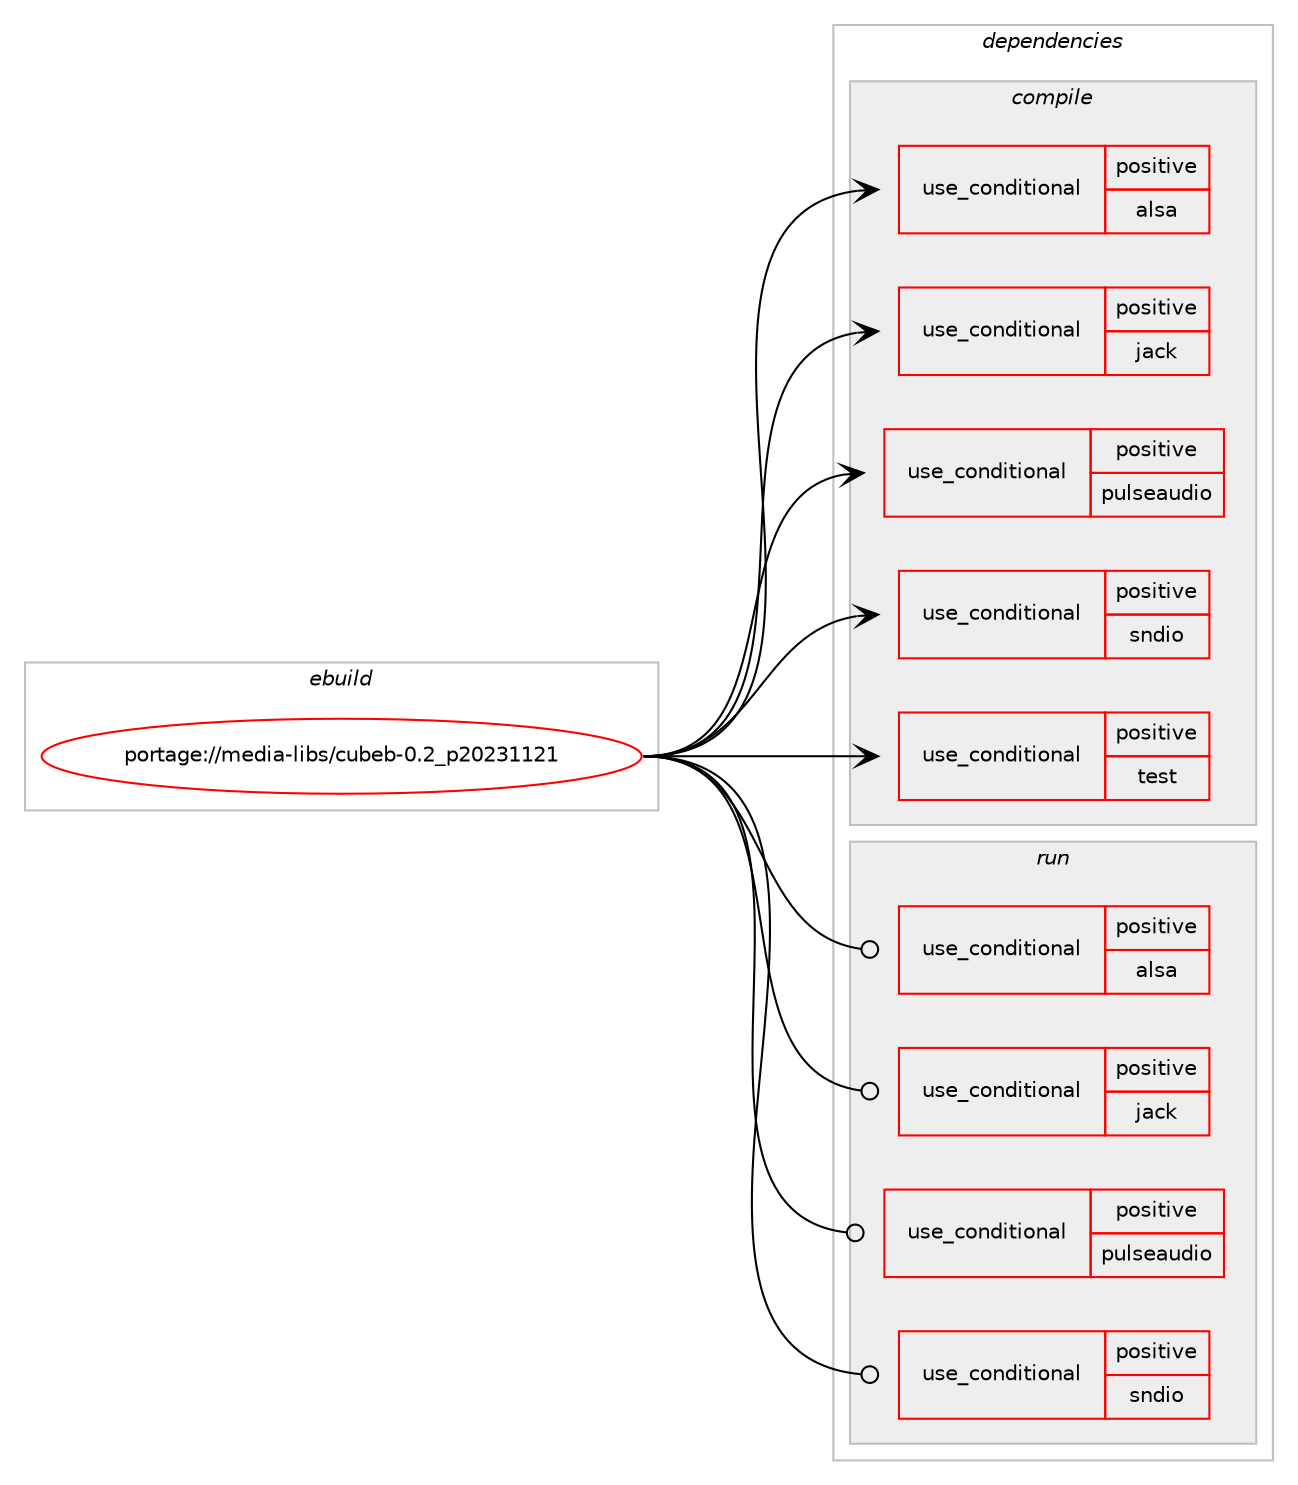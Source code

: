digraph prolog {

# *************
# Graph options
# *************

newrank=true;
concentrate=true;
compound=true;
graph [rankdir=LR,fontname=Helvetica,fontsize=10,ranksep=1.5];#, ranksep=2.5, nodesep=0.2];
edge  [arrowhead=vee];
node  [fontname=Helvetica,fontsize=10];

# **********
# The ebuild
# **********

subgraph cluster_leftcol {
color=gray;
rank=same;
label=<<i>ebuild</i>>;
id [label="portage://media-libs/cubeb-0.2_p20231121", color=red, width=4, href="../media-libs/cubeb-0.2_p20231121.svg"];
}

# ****************
# The dependencies
# ****************

subgraph cluster_midcol {
color=gray;
label=<<i>dependencies</i>>;
subgraph cluster_compile {
fillcolor="#eeeeee";
style=filled;
label=<<i>compile</i>>;
subgraph cond72883 {
dependency153937 [label=<<TABLE BORDER="0" CELLBORDER="1" CELLSPACING="0" CELLPADDING="4"><TR><TD ROWSPAN="3" CELLPADDING="10">use_conditional</TD></TR><TR><TD>positive</TD></TR><TR><TD>alsa</TD></TR></TABLE>>, shape=none, color=red];
# *** BEGIN UNKNOWN DEPENDENCY TYPE (TODO) ***
# dependency153937 -> package_dependency(portage://media-libs/cubeb-0.2_p20231121,install,no,media-libs,alsa-lib,none,[,,],[],[])
# *** END UNKNOWN DEPENDENCY TYPE (TODO) ***

}
id:e -> dependency153937:w [weight=20,style="solid",arrowhead="vee"];
subgraph cond72884 {
dependency153938 [label=<<TABLE BORDER="0" CELLBORDER="1" CELLSPACING="0" CELLPADDING="4"><TR><TD ROWSPAN="3" CELLPADDING="10">use_conditional</TD></TR><TR><TD>positive</TD></TR><TR><TD>jack</TD></TR></TABLE>>, shape=none, color=red];
# *** BEGIN UNKNOWN DEPENDENCY TYPE (TODO) ***
# dependency153938 -> package_dependency(portage://media-libs/cubeb-0.2_p20231121,install,no,virtual,jack,none,[,,],[],[])
# *** END UNKNOWN DEPENDENCY TYPE (TODO) ***

}
id:e -> dependency153938:w [weight=20,style="solid",arrowhead="vee"];
subgraph cond72885 {
dependency153939 [label=<<TABLE BORDER="0" CELLBORDER="1" CELLSPACING="0" CELLPADDING="4"><TR><TD ROWSPAN="3" CELLPADDING="10">use_conditional</TD></TR><TR><TD>positive</TD></TR><TR><TD>pulseaudio</TD></TR></TABLE>>, shape=none, color=red];
# *** BEGIN UNKNOWN DEPENDENCY TYPE (TODO) ***
# dependency153939 -> package_dependency(portage://media-libs/cubeb-0.2_p20231121,install,no,media-libs,libpulse,none,[,,],[],[])
# *** END UNKNOWN DEPENDENCY TYPE (TODO) ***

}
id:e -> dependency153939:w [weight=20,style="solid",arrowhead="vee"];
subgraph cond72886 {
dependency153940 [label=<<TABLE BORDER="0" CELLBORDER="1" CELLSPACING="0" CELLPADDING="4"><TR><TD ROWSPAN="3" CELLPADDING="10">use_conditional</TD></TR><TR><TD>positive</TD></TR><TR><TD>sndio</TD></TR></TABLE>>, shape=none, color=red];
# *** BEGIN UNKNOWN DEPENDENCY TYPE (TODO) ***
# dependency153940 -> package_dependency(portage://media-libs/cubeb-0.2_p20231121,install,no,media-sound,sndio,none,[,,],any_same_slot,[])
# *** END UNKNOWN DEPENDENCY TYPE (TODO) ***

}
id:e -> dependency153940:w [weight=20,style="solid",arrowhead="vee"];
subgraph cond72887 {
dependency153941 [label=<<TABLE BORDER="0" CELLBORDER="1" CELLSPACING="0" CELLPADDING="4"><TR><TD ROWSPAN="3" CELLPADDING="10">use_conditional</TD></TR><TR><TD>positive</TD></TR><TR><TD>test</TD></TR></TABLE>>, shape=none, color=red];
# *** BEGIN UNKNOWN DEPENDENCY TYPE (TODO) ***
# dependency153941 -> package_dependency(portage://media-libs/cubeb-0.2_p20231121,install,no,dev-cpp,gtest,none,[,,],[],[])
# *** END UNKNOWN DEPENDENCY TYPE (TODO) ***

}
id:e -> dependency153941:w [weight=20,style="solid",arrowhead="vee"];
# *** BEGIN UNKNOWN DEPENDENCY TYPE (TODO) ***
# id -> package_dependency(portage://media-libs/cubeb-0.2_p20231121,install,no,media-libs,speexdsp,none,[,,],[],[])
# *** END UNKNOWN DEPENDENCY TYPE (TODO) ***

}
subgraph cluster_compileandrun {
fillcolor="#eeeeee";
style=filled;
label=<<i>compile and run</i>>;
}
subgraph cluster_run {
fillcolor="#eeeeee";
style=filled;
label=<<i>run</i>>;
subgraph cond72888 {
dependency153942 [label=<<TABLE BORDER="0" CELLBORDER="1" CELLSPACING="0" CELLPADDING="4"><TR><TD ROWSPAN="3" CELLPADDING="10">use_conditional</TD></TR><TR><TD>positive</TD></TR><TR><TD>alsa</TD></TR></TABLE>>, shape=none, color=red];
# *** BEGIN UNKNOWN DEPENDENCY TYPE (TODO) ***
# dependency153942 -> package_dependency(portage://media-libs/cubeb-0.2_p20231121,run,no,media-libs,alsa-lib,none,[,,],[],[])
# *** END UNKNOWN DEPENDENCY TYPE (TODO) ***

}
id:e -> dependency153942:w [weight=20,style="solid",arrowhead="odot"];
subgraph cond72889 {
dependency153943 [label=<<TABLE BORDER="0" CELLBORDER="1" CELLSPACING="0" CELLPADDING="4"><TR><TD ROWSPAN="3" CELLPADDING="10">use_conditional</TD></TR><TR><TD>positive</TD></TR><TR><TD>jack</TD></TR></TABLE>>, shape=none, color=red];
# *** BEGIN UNKNOWN DEPENDENCY TYPE (TODO) ***
# dependency153943 -> package_dependency(portage://media-libs/cubeb-0.2_p20231121,run,no,virtual,jack,none,[,,],[],[])
# *** END UNKNOWN DEPENDENCY TYPE (TODO) ***

}
id:e -> dependency153943:w [weight=20,style="solid",arrowhead="odot"];
subgraph cond72890 {
dependency153944 [label=<<TABLE BORDER="0" CELLBORDER="1" CELLSPACING="0" CELLPADDING="4"><TR><TD ROWSPAN="3" CELLPADDING="10">use_conditional</TD></TR><TR><TD>positive</TD></TR><TR><TD>pulseaudio</TD></TR></TABLE>>, shape=none, color=red];
# *** BEGIN UNKNOWN DEPENDENCY TYPE (TODO) ***
# dependency153944 -> package_dependency(portage://media-libs/cubeb-0.2_p20231121,run,no,media-libs,libpulse,none,[,,],[],[])
# *** END UNKNOWN DEPENDENCY TYPE (TODO) ***

}
id:e -> dependency153944:w [weight=20,style="solid",arrowhead="odot"];
subgraph cond72891 {
dependency153945 [label=<<TABLE BORDER="0" CELLBORDER="1" CELLSPACING="0" CELLPADDING="4"><TR><TD ROWSPAN="3" CELLPADDING="10">use_conditional</TD></TR><TR><TD>positive</TD></TR><TR><TD>sndio</TD></TR></TABLE>>, shape=none, color=red];
# *** BEGIN UNKNOWN DEPENDENCY TYPE (TODO) ***
# dependency153945 -> package_dependency(portage://media-libs/cubeb-0.2_p20231121,run,no,media-sound,sndio,none,[,,],any_same_slot,[])
# *** END UNKNOWN DEPENDENCY TYPE (TODO) ***

}
id:e -> dependency153945:w [weight=20,style="solid",arrowhead="odot"];
# *** BEGIN UNKNOWN DEPENDENCY TYPE (TODO) ***
# id -> package_dependency(portage://media-libs/cubeb-0.2_p20231121,run,no,media-libs,speexdsp,none,[,,],[],[])
# *** END UNKNOWN DEPENDENCY TYPE (TODO) ***

}
}

# **************
# The candidates
# **************

subgraph cluster_choices {
rank=same;
color=gray;
label=<<i>candidates</i>>;

}

}
